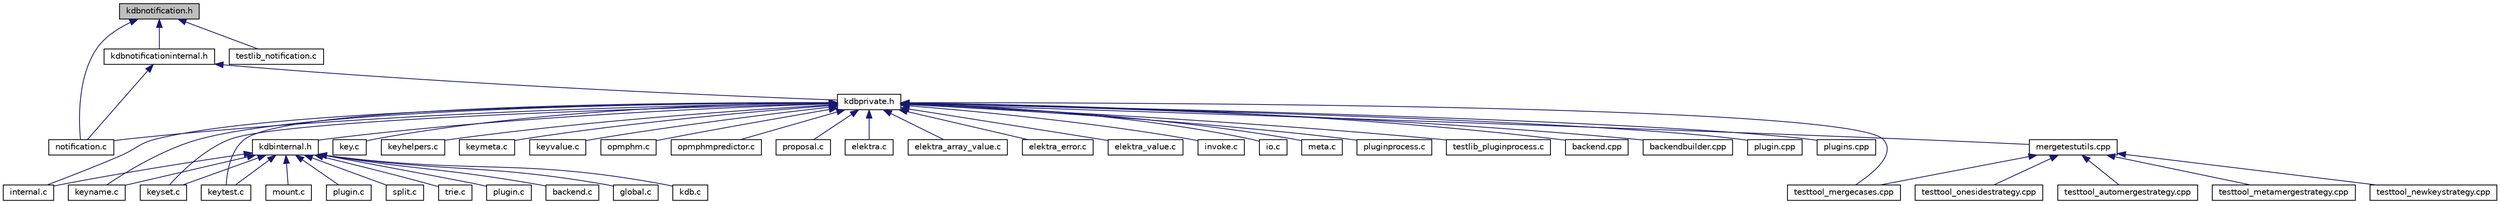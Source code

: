 digraph "kdbnotification.h"
{
  edge [fontname="Helvetica",fontsize="10",labelfontname="Helvetica",labelfontsize="10"];
  node [fontname="Helvetica",fontsize="10",shape=record];
  Node3 [label="kdbnotification.h",height=0.2,width=0.4,color="black", fillcolor="grey75", style="filled", fontcolor="black"];
  Node3 -> Node4 [dir="back",color="midnightblue",fontsize="10",style="solid",fontname="Helvetica"];
  Node4 [label="notification.c",height=0.2,width=0.4,color="black", fillcolor="white", style="filled",URL="$notification_8c.html",tooltip="Implementation of notification functions as defined in kdbnotification.h. "];
  Node3 -> Node5 [dir="back",color="midnightblue",fontsize="10",style="solid",fontname="Helvetica"];
  Node5 [label="testlib_notification.c",height=0.2,width=0.4,color="black", fillcolor="white", style="filled",URL="$testlib__notification_8c.html",tooltip="Tests for notification library. "];
  Node3 -> Node6 [dir="back",color="midnightblue",fontsize="10",style="solid",fontname="Helvetica"];
  Node6 [label="kdbnotificationinternal.h",height=0.2,width=0.4,color="black", fillcolor="white", style="filled",URL="$kdbnotificationinternal_8h.html",tooltip="Elektra-Notification structures and declarations for developing notification and transport plugins..."];
  Node6 -> Node4 [dir="back",color="midnightblue",fontsize="10",style="solid",fontname="Helvetica"];
  Node6 -> Node7 [dir="back",color="midnightblue",fontsize="10",style="solid",fontname="Helvetica"];
  Node7 [label="kdbprivate.h",height=0.2,width=0.4,color="black", fillcolor="white", style="filled",URL="$kdbprivate_8h.html",tooltip="Private declarations. "];
  Node7 -> Node8 [dir="back",color="midnightblue",fontsize="10",style="solid",fontname="Helvetica"];
  Node8 [label="internal.c",height=0.2,width=0.4,color="black", fillcolor="white", style="filled",URL="$internal_8c.html",tooltip="Internal methods for Elektra. "];
  Node7 -> Node9 [dir="back",color="midnightblue",fontsize="10",style="solid",fontname="Helvetica"];
  Node9 [label="key.c",height=0.2,width=0.4,color="black", fillcolor="white", style="filled",URL="$key_8c.html",tooltip="Methods for Key manipulation. "];
  Node7 -> Node10 [dir="back",color="midnightblue",fontsize="10",style="solid",fontname="Helvetica"];
  Node10 [label="keyhelpers.c",height=0.2,width=0.4,color="black", fillcolor="white", style="filled",URL="$keyhelpers_8c.html",tooltip="Helpers for key manipulation. "];
  Node7 -> Node11 [dir="back",color="midnightblue",fontsize="10",style="solid",fontname="Helvetica"];
  Node11 [label="keymeta.c",height=0.2,width=0.4,color="black", fillcolor="white", style="filled",URL="$keymeta_8c.html",tooltip="Methods to do various operations on Key metadata. "];
  Node7 -> Node12 [dir="back",color="midnightblue",fontsize="10",style="solid",fontname="Helvetica"];
  Node12 [label="keyname.c",height=0.2,width=0.4,color="black", fillcolor="white", style="filled",URL="$elektra_2keyname_8c.html",tooltip="Methods for Key name manipulation. "];
  Node7 -> Node13 [dir="back",color="midnightblue",fontsize="10",style="solid",fontname="Helvetica"];
  Node13 [label="keyset.c",height=0.2,width=0.4,color="black", fillcolor="white", style="filled",URL="$keyset_8c.html",tooltip="Methods for key sets. "];
  Node7 -> Node14 [dir="back",color="midnightblue",fontsize="10",style="solid",fontname="Helvetica"];
  Node14 [label="keytest.c",height=0.2,width=0.4,color="black", fillcolor="white", style="filled",URL="$keytest_8c.html",tooltip="Methods for making tests. "];
  Node7 -> Node15 [dir="back",color="midnightblue",fontsize="10",style="solid",fontname="Helvetica"];
  Node15 [label="keyvalue.c",height=0.2,width=0.4,color="black", fillcolor="white", style="filled",URL="$keyvalue_8c.html",tooltip="Methods for Key value manipulation. "];
  Node7 -> Node16 [dir="back",color="midnightblue",fontsize="10",style="solid",fontname="Helvetica"];
  Node16 [label="opmphm.c",height=0.2,width=0.4,color="black", fillcolor="white", style="filled",URL="$opmphm_8c.html",tooltip="The Order Preserving Minimal Perfect Hash Map. "];
  Node7 -> Node17 [dir="back",color="midnightblue",fontsize="10",style="solid",fontname="Helvetica"];
  Node17 [label="opmphmpredictor.c",height=0.2,width=0.4,color="black", fillcolor="white", style="filled",URL="$opmphmpredictor_8c.html",tooltip="The Order Preserving Minimal Perfect Hash Map Predictor. "];
  Node7 -> Node18 [dir="back",color="midnightblue",fontsize="10",style="solid",fontname="Helvetica"];
  Node18 [label="proposal.c",height=0.2,width=0.4,color="black", fillcolor="white", style="filled",URL="$proposal_8c.html",tooltip="Implementation of proposed API enhancements. "];
  Node7 -> Node19 [dir="back",color="midnightblue",fontsize="10",style="solid",fontname="Helvetica"];
  Node19 [label="elektra.c",height=0.2,width=0.4,color="black", fillcolor="white", style="filled",URL="$elektra_8c.html",tooltip="Elektra High Level API. "];
  Node7 -> Node20 [dir="back",color="midnightblue",fontsize="10",style="solid",fontname="Helvetica"];
  Node20 [label="elektra_array_value.c",height=0.2,width=0.4,color="black", fillcolor="white", style="filled",URL="$elektra__array__value_8c.html",tooltip="Elektra High Level API. "];
  Node7 -> Node21 [dir="back",color="midnightblue",fontsize="10",style="solid",fontname="Helvetica"];
  Node21 [label="elektra_error.c",height=0.2,width=0.4,color="black", fillcolor="white", style="filled",URL="$elektra__error_8c.html",tooltip="Elektra error codes. "];
  Node7 -> Node22 [dir="back",color="midnightblue",fontsize="10",style="solid",fontname="Helvetica"];
  Node22 [label="elektra_value.c",height=0.2,width=0.4,color="black", fillcolor="white", style="filled",URL="$elektra__value_8c.html",tooltip="Elektra High Level API. "];
  Node7 -> Node23 [dir="back",color="midnightblue",fontsize="10",style="solid",fontname="Helvetica"];
  Node23 [label="invoke.c",height=0.2,width=0.4,color="black", fillcolor="white", style="filled",URL="$invoke_8c.html",tooltip="Library for invoking exported plugin functions. "];
  Node7 -> Node24 [dir="back",color="midnightblue",fontsize="10",style="solid",fontname="Helvetica"];
  Node24 [label="io.c",height=0.2,width=0.4,color="black", fillcolor="white", style="filled",URL="$io_8c.html",tooltip="Implementation of I/O functions as defined in kdbio.h. "];
  Node7 -> Node25 [dir="back",color="midnightblue",fontsize="10",style="solid",fontname="Helvetica"];
  Node25 [label="meta.c",height=0.2,width=0.4,color="black", fillcolor="white", style="filled",URL="$meta_8c.html",tooltip="Methods for metadata manipulation. "];
  Node7 -> Node4 [dir="back",color="midnightblue",fontsize="10",style="solid",fontname="Helvetica"];
  Node7 -> Node26 [dir="back",color="midnightblue",fontsize="10",style="solid",fontname="Helvetica"];
  Node26 [label="pluginprocess.c",height=0.2,width=0.4,color="black", fillcolor="white", style="filled",URL="$pluginprocess_8c.html",tooltip="Source for the pluginprocess library. "];
  Node7 -> Node27 [dir="back",color="midnightblue",fontsize="10",style="solid",fontname="Helvetica"];
  Node27 [label="testlib_pluginprocess.c",height=0.2,width=0.4,color="black", fillcolor="white", style="filled",URL="$testlib__pluginprocess_8c.html",tooltip="Tests for pluginprocess library. "];
  Node7 -> Node28 [dir="back",color="midnightblue",fontsize="10",style="solid",fontname="Helvetica"];
  Node28 [label="backend.cpp",height=0.2,width=0.4,color="black", fillcolor="white", style="filled",URL="$src_2backend_8cpp.html",tooltip="Implementation of backend. "];
  Node7 -> Node29 [dir="back",color="midnightblue",fontsize="10",style="solid",fontname="Helvetica"];
  Node29 [label="backendbuilder.cpp",height=0.2,width=0.4,color="black", fillcolor="white", style="filled",URL="$backendbuilder_8cpp.html",tooltip="Implementation of backend builder. "];
  Node7 -> Node30 [dir="back",color="midnightblue",fontsize="10",style="solid",fontname="Helvetica"];
  Node30 [label="plugin.cpp",height=0.2,width=0.4,color="black", fillcolor="white", style="filled",URL="$plugin_8cpp.html",tooltip="Implementation of plugin. "];
  Node7 -> Node31 [dir="back",color="midnightblue",fontsize="10",style="solid",fontname="Helvetica"];
  Node31 [label="plugins.cpp",height=0.2,width=0.4,color="black", fillcolor="white", style="filled",URL="$plugins_8cpp.html",tooltip="Implementation of set/get/error plugins. "];
  Node7 -> Node32 [dir="back",color="midnightblue",fontsize="10",style="solid",fontname="Helvetica"];
  Node32 [label="mergetestutils.cpp",height=0.2,width=0.4,color="black", fillcolor="white", style="filled",URL="$mergetestutils_8cpp.html",tooltip="Implements a helper class for merge related tests. "];
  Node32 -> Node33 [dir="back",color="midnightblue",fontsize="10",style="solid",fontname="Helvetica"];
  Node33 [label="testtool_automergestrategy.cpp",height=0.2,width=0.4,color="black", fillcolor="white", style="filled",URL="$testtool__automergestrategy_8cpp.html",tooltip="Tests for the AutoMergeStrategy. "];
  Node32 -> Node34 [dir="back",color="midnightblue",fontsize="10",style="solid",fontname="Helvetica"];
  Node34 [label="testtool_mergecases.cpp",height=0.2,width=0.4,color="black", fillcolor="white", style="filled",URL="$testtool__mergecases_8cpp.html",tooltip="Tests for the ThreeWayMerge. "];
  Node32 -> Node35 [dir="back",color="midnightblue",fontsize="10",style="solid",fontname="Helvetica"];
  Node35 [label="testtool_metamergestrategy.cpp",height=0.2,width=0.4,color="black", fillcolor="white", style="filled",URL="$testtool__metamergestrategy_8cpp.html",tooltip="Tests for the MetaMergeStrategy. "];
  Node32 -> Node36 [dir="back",color="midnightblue",fontsize="10",style="solid",fontname="Helvetica"];
  Node36 [label="testtool_newkeystrategy.cpp",height=0.2,width=0.4,color="black", fillcolor="white", style="filled",URL="$testtool__newkeystrategy_8cpp.html",tooltip="Tests for the NewKeyStrategy. "];
  Node32 -> Node37 [dir="back",color="midnightblue",fontsize="10",style="solid",fontname="Helvetica"];
  Node37 [label="testtool_onesidestrategy.cpp",height=0.2,width=0.4,color="black", fillcolor="white", style="filled",URL="$testtool__onesidestrategy_8cpp.html",tooltip="Tests for the OneSideStrategy. "];
  Node7 -> Node34 [dir="back",color="midnightblue",fontsize="10",style="solid",fontname="Helvetica"];
  Node7 -> Node38 [dir="back",color="midnightblue",fontsize="10",style="solid",fontname="Helvetica"];
  Node38 [label="kdbinternal.h",height=0.2,width=0.4,color="black", fillcolor="white", style="filled",URL="$kdbinternal_8h.html",tooltip="Includes most internal header files. "];
  Node38 -> Node39 [dir="back",color="midnightblue",fontsize="10",style="solid",fontname="Helvetica"];
  Node39 [label="backend.c",height=0.2,width=0.4,color="black", fillcolor="white", style="filled",URL="$backend_8c.html",tooltip="Everything related to a backend. "];
  Node38 -> Node40 [dir="back",color="midnightblue",fontsize="10",style="solid",fontname="Helvetica"];
  Node40 [label="global.c",height=0.2,width=0.4,color="black", fillcolor="white", style="filled",URL="$global_8c.html",tooltip="Helpers for global plugins. "];
  Node38 -> Node8 [dir="back",color="midnightblue",fontsize="10",style="solid",fontname="Helvetica"];
  Node38 -> Node41 [dir="back",color="midnightblue",fontsize="10",style="solid",fontname="Helvetica"];
  Node41 [label="kdb.c",height=0.2,width=0.4,color="black", fillcolor="white", style="filled",URL="$kdb_8c.html",tooltip="Low level functions for access the Key Database. "];
  Node38 -> Node12 [dir="back",color="midnightblue",fontsize="10",style="solid",fontname="Helvetica"];
  Node38 -> Node13 [dir="back",color="midnightblue",fontsize="10",style="solid",fontname="Helvetica"];
  Node38 -> Node14 [dir="back",color="midnightblue",fontsize="10",style="solid",fontname="Helvetica"];
  Node38 -> Node42 [dir="back",color="midnightblue",fontsize="10",style="solid",fontname="Helvetica"];
  Node42 [label="mount.c",height=0.2,width=0.4,color="black", fillcolor="white", style="filled",URL="$mount_8c.html",tooltip="Internals of mount functionality. "];
  Node38 -> Node43 [dir="back",color="midnightblue",fontsize="10",style="solid",fontname="Helvetica"];
  Node43 [label="plugin.c",height=0.2,width=0.4,color="black", fillcolor="white", style="filled",URL="$elektra_2plugin_8c.html",tooltip="Interna of plugin functionality. "];
  Node38 -> Node44 [dir="back",color="midnightblue",fontsize="10",style="solid",fontname="Helvetica"];
  Node44 [label="split.c",height=0.2,width=0.4,color="black", fillcolor="white", style="filled",URL="$split_8c.html",tooltip="Interna of splitting functionality. "];
  Node38 -> Node45 [dir="back",color="midnightblue",fontsize="10",style="solid",fontname="Helvetica"];
  Node45 [label="trie.c",height=0.2,width=0.4,color="black", fillcolor="white", style="filled",URL="$trie_8c.html",tooltip="Interna of trie functionality. "];
  Node38 -> Node46 [dir="back",color="midnightblue",fontsize="10",style="solid",fontname="Helvetica"];
  Node46 [label="plugin.c",height=0.2,width=0.4,color="black", fillcolor="white", style="filled",URL="$plugin_2plugin_8c.html",tooltip="Access plugin handle. "];
}
